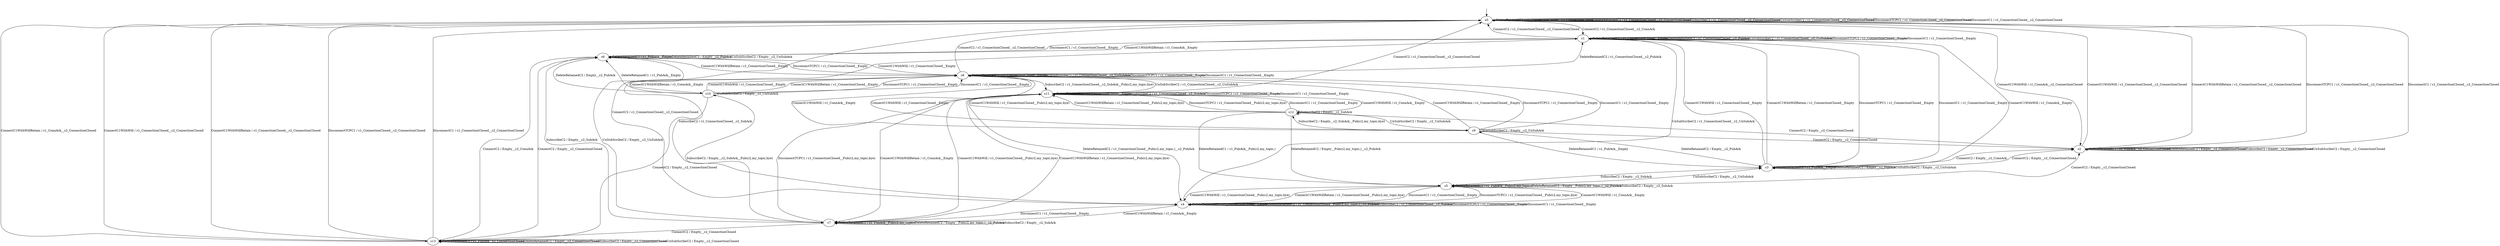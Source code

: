 digraph h3 {
s0 [label="s0"];
s1 [label="s1"];
s2 [label="s2"];
s13 [label="s13"];
s3 [label="s3"];
s4 [label="s4"];
s6 [label="s6"];
s5 [label="s5"];
s7 [label="s7"];
s8 [label="s8"];
s9 [label="s9"];
s10 [label="s10"];
s11 [label="s11"];
s12 [label="s12"];
s0 -> s1 [label="ConnectC2 / c1_ConnectionClosed__c2_ConnAck"];
s0 -> s2 [label="ConnectC1WithWill / c1_ConnAck__c2_ConnectionClosed"];
s0 -> s13 [label="ConnectC1WithWillRetain / c1_ConnAck__c2_ConnectionClosed"];
s0 -> s0 [label="DeleteRetainedC1 / c1_ConnectionClosed__c2_ConnectionClosed"];
s0 -> s0 [label="DeleteRetainedC2 / c1_ConnectionClosed__c2_ConnectionClosed"];
s0 -> s0 [label="SubscribeC2 / c1_ConnectionClosed__c2_ConnectionClosed"];
s0 -> s0 [label="UnSubScribeC2 / c1_ConnectionClosed__c2_ConnectionClosed"];
s0 -> s0 [label="DisconnectTCPC1 / c1_ConnectionClosed__c2_ConnectionClosed"];
s0 -> s0 [label="DisconnectC1 / c1_ConnectionClosed__c2_ConnectionClosed"];
s1 -> s0 [label="ConnectC2 / c1_ConnectionClosed__c2_ConnectionClosed"];
s1 -> s3 [label="ConnectC1WithWill / c1_ConnAck__Empty"];
s1 -> s6 [label="ConnectC1WithWillRetain / c1_ConnAck__Empty"];
s1 -> s1 [label="DeleteRetainedC1 / c1_ConnectionClosed__Empty"];
s1 -> s1 [label="DeleteRetainedC2 / c1_ConnectionClosed__c2_PubAck"];
s1 -> s4 [label="SubscribeC2 / c1_ConnectionClosed__c2_SubAck"];
s1 -> s1 [label="UnSubScribeC2 / c1_ConnectionClosed__c2_UnSubAck"];
s1 -> s1 [label="DisconnectTCPC1 / c1_ConnectionClosed__Empty"];
s1 -> s1 [label="DisconnectC1 / c1_ConnectionClosed__Empty"];
s2 -> s3 [label="ConnectC2 / Empty__c2_ConnAck"];
s2 -> s0 [label="ConnectC1WithWill / c1_ConnectionClosed__c2_ConnectionClosed"];
s2 -> s0 [label="ConnectC1WithWillRetain / c1_ConnectionClosed__c2_ConnectionClosed"];
s2 -> s2 [label="DeleteRetainedC1 / c1_PubAck__c2_ConnectionClosed"];
s2 -> s2 [label="DeleteRetainedC2 / Empty__c2_ConnectionClosed"];
s2 -> s2 [label="SubscribeC2 / Empty__c2_ConnectionClosed"];
s2 -> s2 [label="UnSubScribeC2 / Empty__c2_ConnectionClosed"];
s2 -> s0 [label="DisconnectTCPC1 / c1_ConnectionClosed__c2_ConnectionClosed"];
s2 -> s0 [label="DisconnectC1 / c1_ConnectionClosed__c2_ConnectionClosed"];
s13 -> s6 [label="ConnectC2 / Empty__c2_ConnAck"];
s13 -> s0 [label="ConnectC1WithWill / c1_ConnectionClosed__c2_ConnectionClosed"];
s13 -> s0 [label="ConnectC1WithWillRetain / c1_ConnectionClosed__c2_ConnectionClosed"];
s13 -> s13 [label="DeleteRetainedC1 / c1_PubAck__c2_ConnectionClosed"];
s13 -> s13 [label="DeleteRetainedC2 / Empty__c2_ConnectionClosed"];
s13 -> s13 [label="SubscribeC2 / Empty__c2_ConnectionClosed"];
s13 -> s13 [label="UnSubScribeC2 / Empty__c2_ConnectionClosed"];
s13 -> s0 [label="DisconnectTCPC1 / c1_ConnectionClosed__c2_ConnectionClosed"];
s13 -> s0 [label="DisconnectC1 / c1_ConnectionClosed__c2_ConnectionClosed"];
s3 -> s2 [label="ConnectC2 / Empty__c2_ConnectionClosed"];
s3 -> s1 [label="ConnectC1WithWill / c1_ConnectionClosed__Empty"];
s3 -> s1 [label="ConnectC1WithWillRetain / c1_ConnectionClosed__Empty"];
s3 -> s3 [label="DeleteRetainedC1 / c1_PubAck__Empty"];
s3 -> s3 [label="DeleteRetainedC2 / Empty__c2_PubAck"];
s3 -> s5 [label="SubscribeC2 / Empty__c2_SubAck"];
s3 -> s3 [label="UnSubScribeC2 / Empty__c2_UnSubAck"];
s3 -> s1 [label="DisconnectTCPC1 / c1_ConnectionClosed__Empty"];
s3 -> s1 [label="DisconnectC1 / c1_ConnectionClosed__Empty"];
s4 -> s0 [label="ConnectC2 / c1_ConnectionClosed__c2_ConnectionClosed"];
s4 -> s5 [label="ConnectC1WithWill / c1_ConnAck__Empty"];
s4 -> s7 [label="ConnectC1WithWillRetain / c1_ConnAck__Empty"];
s4 -> s4 [label="DeleteRetainedC1 / c1_ConnectionClosed__Empty"];
s4 -> s4 [label="DeleteRetainedC2 / c1_ConnectionClosed__Pub(c2,my_topic,)__c2_PubAck"];
s4 -> s4 [label="SubscribeC2 / c1_ConnectionClosed__c2_SubAck"];
s4 -> s1 [label="UnSubScribeC2 / c1_ConnectionClosed__c2_UnSubAck"];
s4 -> s4 [label="DisconnectTCPC1 / c1_ConnectionClosed__Empty"];
s4 -> s4 [label="DisconnectC1 / c1_ConnectionClosed__Empty"];
s6 -> s13 [label="ConnectC2 / Empty__c2_ConnectionClosed"];
s6 -> s8 [label="ConnectC1WithWill / c1_ConnectionClosed__Empty"];
s6 -> s8 [label="ConnectC1WithWillRetain / c1_ConnectionClosed__Empty"];
s6 -> s6 [label="DeleteRetainedC1 / c1_PubAck__Empty"];
s6 -> s6 [label="DeleteRetainedC2 / Empty__c2_PubAck"];
s6 -> s7 [label="SubscribeC2 / Empty__c2_SubAck"];
s6 -> s6 [label="UnSubScribeC2 / Empty__c2_UnSubAck"];
s6 -> s8 [label="DisconnectTCPC1 / c1_ConnectionClosed__Empty"];
s6 -> s1 [label="DisconnectC1 / c1_ConnectionClosed__Empty"];
s5 -> s2 [label="ConnectC2 / Empty__c2_ConnectionClosed"];
s5 -> s4 [label="ConnectC1WithWill / c1_ConnectionClosed__Pub(c2,my_topic,bye)"];
s5 -> s4 [label="ConnectC1WithWillRetain / c1_ConnectionClosed__Pub(c2,my_topic,bye)"];
s5 -> s5 [label="DeleteRetainedC1 / c1_PubAck__Pub(c2,my_topic,)"];
s5 -> s5 [label="DeleteRetainedC2 / Empty__Pub(c2,my_topic,)__c2_PubAck"];
s5 -> s5 [label="SubscribeC2 / Empty__c2_SubAck"];
s5 -> s3 [label="UnSubScribeC2 / Empty__c2_UnSubAck"];
s5 -> s4 [label="DisconnectTCPC1 / c1_ConnectionClosed__Pub(c2,my_topic,bye)"];
s5 -> s4 [label="DisconnectC1 / c1_ConnectionClosed__Empty"];
s7 -> s13 [label="ConnectC2 / Empty__c2_ConnectionClosed"];
s7 -> s11 [label="ConnectC1WithWill / c1_ConnectionClosed__Pub(c2,my_topic,bye)"];
s7 -> s11 [label="ConnectC1WithWillRetain / c1_ConnectionClosed__Pub(c2,my_topic,bye)"];
s7 -> s7 [label="DeleteRetainedC1 / c1_PubAck__Pub(c2,my_topic,)"];
s7 -> s7 [label="DeleteRetainedC2 / Empty__Pub(c2,my_topic,)__c2_PubAck"];
s7 -> s7 [label="SubscribeC2 / Empty__c2_SubAck"];
s7 -> s6 [label="UnSubScribeC2 / Empty__c2_UnSubAck"];
s7 -> s11 [label="DisconnectTCPC1 / c1_ConnectionClosed__Pub(c2,my_topic,bye)"];
s7 -> s4 [label="DisconnectC1 / c1_ConnectionClosed__Empty"];
s8 -> s0 [label="ConnectC2 / c1_ConnectionClosed__c2_ConnectionClosed"];
s8 -> s9 [label="ConnectC1WithWill / c1_ConnAck__Empty"];
s8 -> s10 [label="ConnectC1WithWillRetain / c1_ConnAck__Empty"];
s8 -> s8 [label="DeleteRetainedC1 / c1_ConnectionClosed__Empty"];
s8 -> s1 [label="DeleteRetainedC2 / c1_ConnectionClosed__c2_PubAck"];
s8 -> s11 [label="SubscribeC2 / c1_ConnectionClosed__c2_SubAck__Pub(c2,my_topic,bye)"];
s8 -> s8 [label="UnSubScribeC2 / c1_ConnectionClosed__c2_UnSubAck"];
s8 -> s8 [label="DisconnectTCPC1 / c1_ConnectionClosed__Empty"];
s8 -> s8 [label="DisconnectC1 / c1_ConnectionClosed__Empty"];
s9 -> s2 [label="ConnectC2 / Empty__c2_ConnectionClosed"];
s9 -> s8 [label="ConnectC1WithWill / c1_ConnectionClosed__Empty"];
s9 -> s8 [label="ConnectC1WithWillRetain / c1_ConnectionClosed__Empty"];
s9 -> s3 [label="DeleteRetainedC1 / c1_PubAck__Empty"];
s9 -> s3 [label="DeleteRetainedC2 / Empty__c2_PubAck"];
s9 -> s12 [label="SubscribeC2 / Empty__c2_SubAck__Pub(c2,my_topic,bye)"];
s9 -> s9 [label="UnSubScribeC2 / Empty__c2_UnSubAck"];
s9 -> s8 [label="DisconnectTCPC1 / c1_ConnectionClosed__Empty"];
s9 -> s8 [label="DisconnectC1 / c1_ConnectionClosed__Empty"];
s10 -> s13 [label="ConnectC2 / Empty__c2_ConnectionClosed"];
s10 -> s8 [label="ConnectC1WithWill / c1_ConnectionClosed__Empty"];
s10 -> s8 [label="ConnectC1WithWillRetain / c1_ConnectionClosed__Empty"];
s10 -> s6 [label="DeleteRetainedC1 / c1_PubAck__Empty"];
s10 -> s6 [label="DeleteRetainedC2 / Empty__c2_PubAck"];
s10 -> s7 [label="SubscribeC2 / Empty__c2_SubAck__Pub(c2,my_topic,bye)"];
s10 -> s10 [label="UnSubScribeC2 / Empty__c2_UnSubAck"];
s10 -> s8 [label="DisconnectTCPC1 / c1_ConnectionClosed__Empty"];
s10 -> s8 [label="DisconnectC1 / c1_ConnectionClosed__Empty"];
s11 -> s0 [label="ConnectC2 / c1_ConnectionClosed__c2_ConnectionClosed"];
s11 -> s12 [label="ConnectC1WithWill / c1_ConnAck__Empty"];
s11 -> s7 [label="ConnectC1WithWillRetain / c1_ConnAck__Empty"];
s11 -> s11 [label="DeleteRetainedC1 / c1_ConnectionClosed__Empty"];
s11 -> s4 [label="DeleteRetainedC2 / c1_ConnectionClosed__Pub(c2,my_topic,)__c2_PubAck"];
s11 -> s11 [label="SubscribeC2 / c1_ConnectionClosed__c2_SubAck"];
s11 -> s8 [label="UnSubScribeC2 / c1_ConnectionClosed__c2_UnSubAck"];
s11 -> s11 [label="DisconnectTCPC1 / c1_ConnectionClosed__Empty"];
s11 -> s11 [label="DisconnectC1 / c1_ConnectionClosed__Empty"];
s12 -> s2 [label="ConnectC2 / Empty__c2_ConnectionClosed"];
s12 -> s11 [label="ConnectC1WithWill / c1_ConnectionClosed__Pub(c2,my_topic,bye)"];
s12 -> s11 [label="ConnectC1WithWillRetain / c1_ConnectionClosed__Pub(c2,my_topic,bye)"];
s12 -> s5 [label="DeleteRetainedC1 / c1_PubAck__Pub(c2,my_topic,)"];
s12 -> s5 [label="DeleteRetainedC2 / Empty__Pub(c2,my_topic,)__c2_PubAck"];
s12 -> s12 [label="SubscribeC2 / Empty__c2_SubAck"];
s12 -> s9 [label="UnSubScribeC2 / Empty__c2_UnSubAck"];
s12 -> s11 [label="DisconnectTCPC1 / c1_ConnectionClosed__Pub(c2,my_topic,bye)"];
s12 -> s11 [label="DisconnectC1 / c1_ConnectionClosed__Empty"];
__start0 [shape=none, label=""];
__start0 -> s0 [label=""];
}

